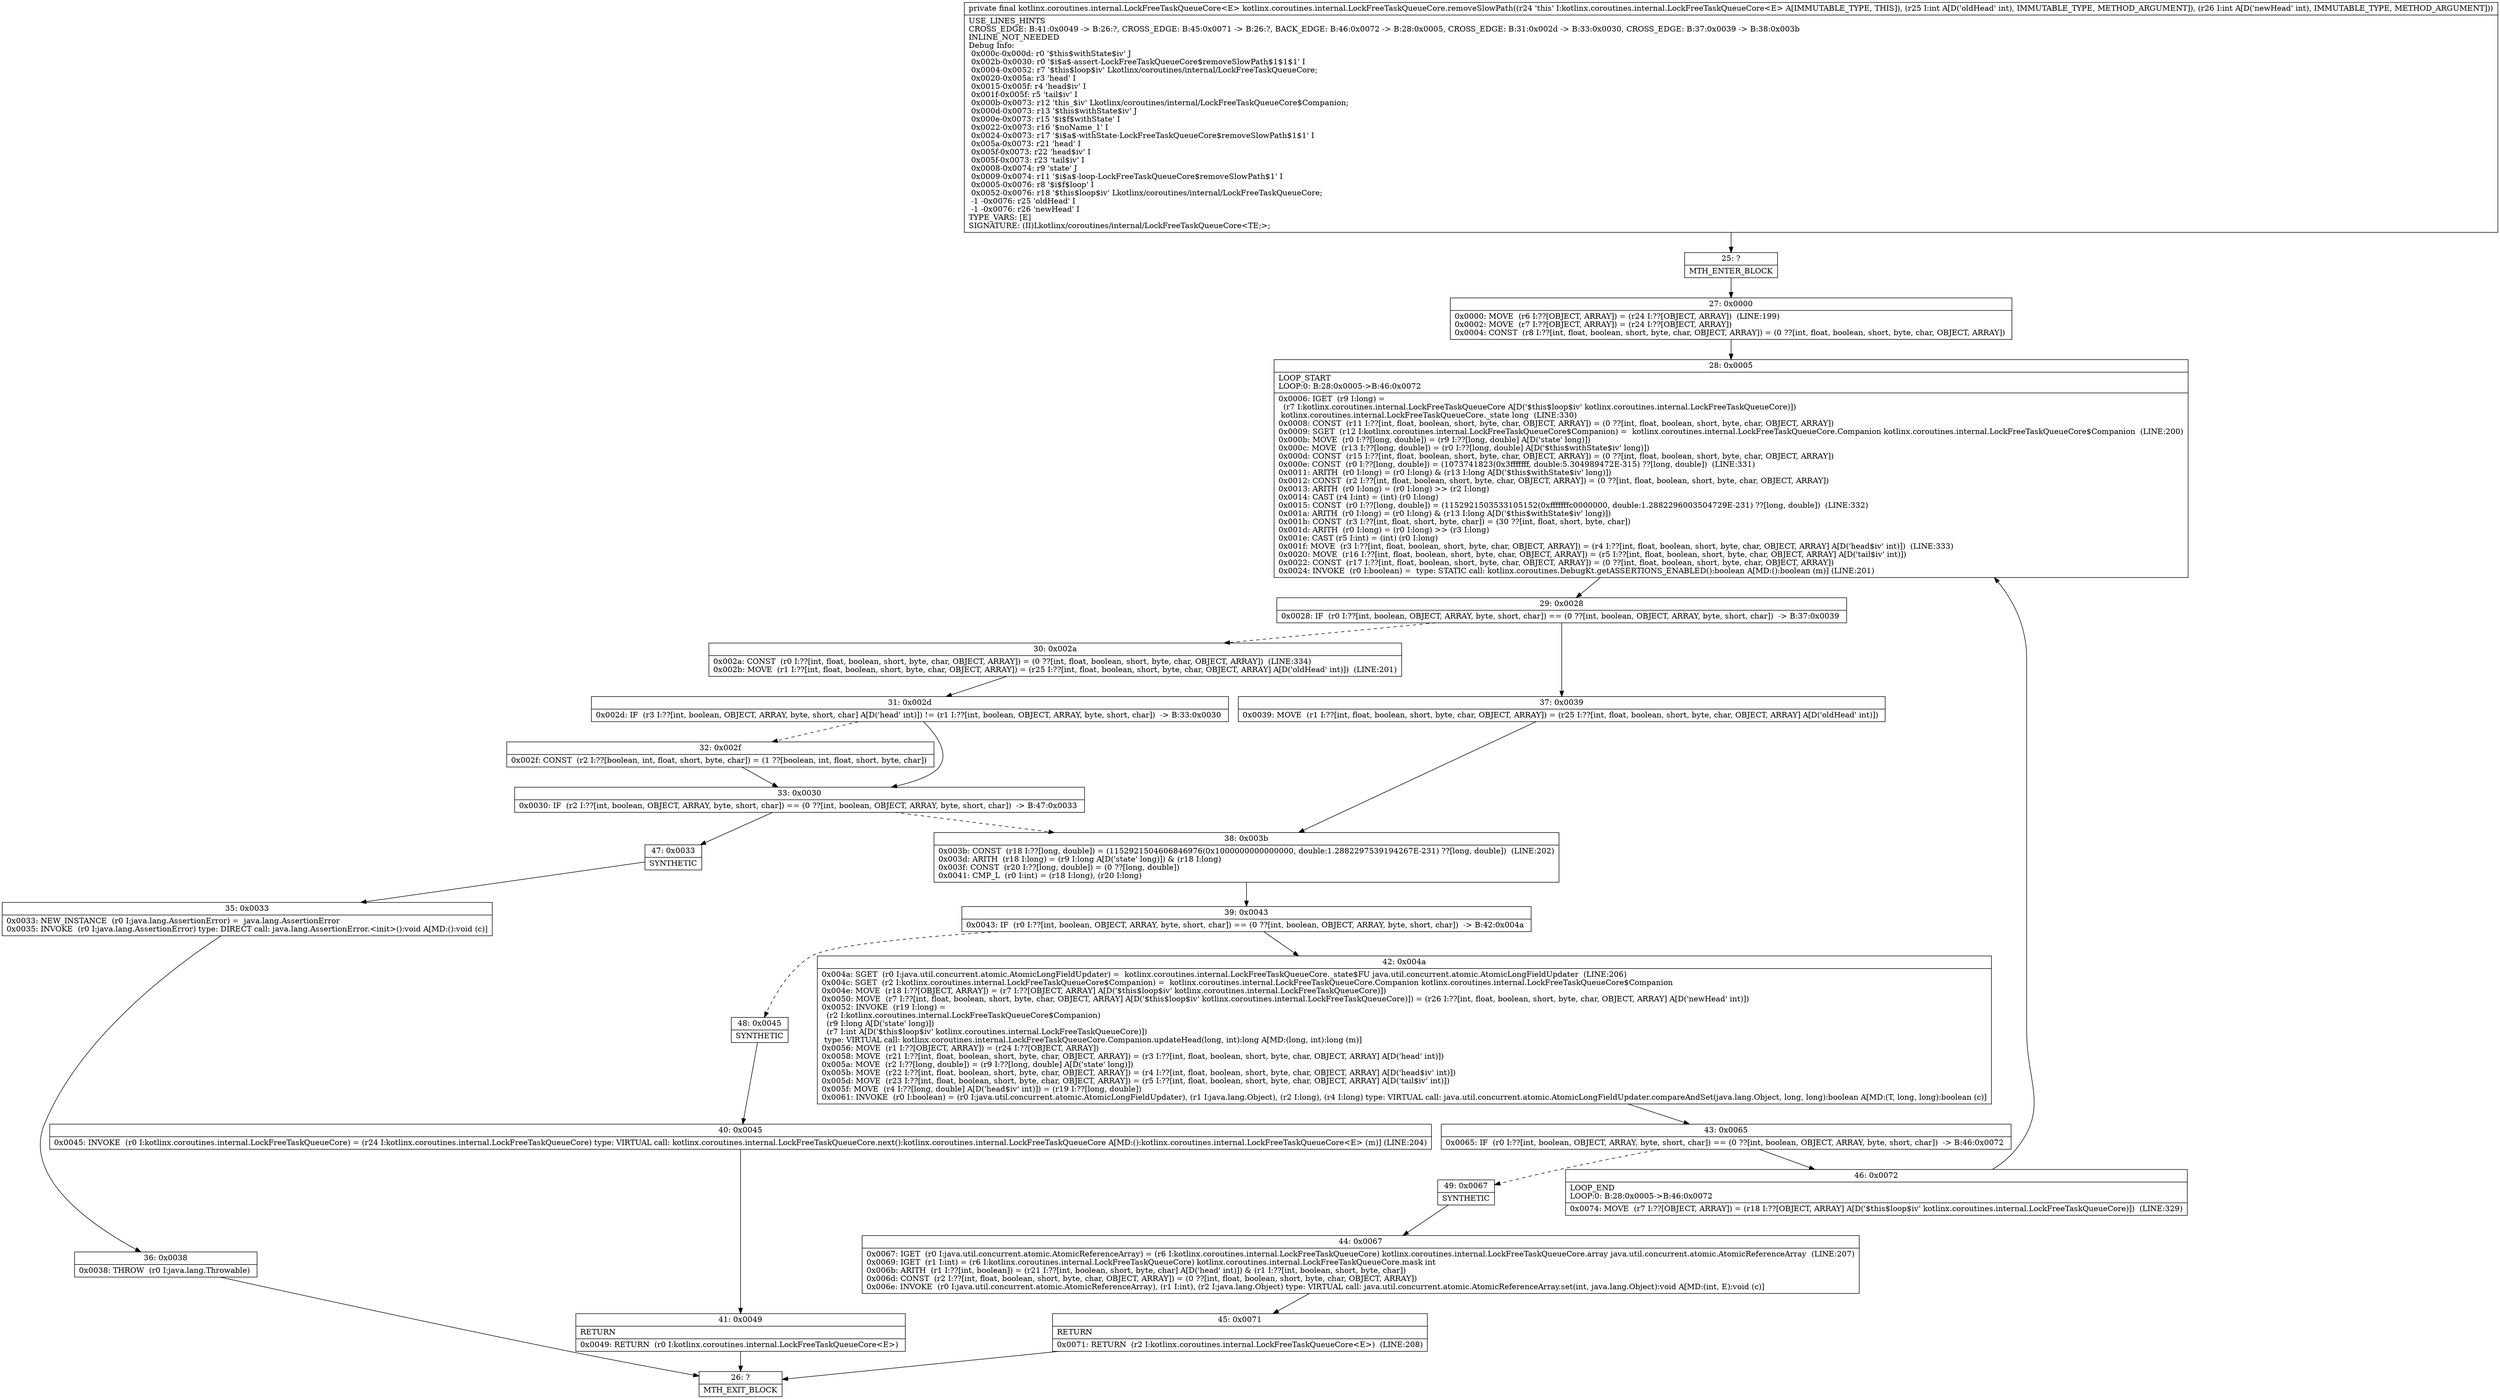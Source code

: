 digraph "CFG forkotlinx.coroutines.internal.LockFreeTaskQueueCore.removeSlowPath(II)Lkotlinx\/coroutines\/internal\/LockFreeTaskQueueCore;" {
Node_25 [shape=record,label="{25\:\ ?|MTH_ENTER_BLOCK\l}"];
Node_27 [shape=record,label="{27\:\ 0x0000|0x0000: MOVE  (r6 I:??[OBJECT, ARRAY]) = (r24 I:??[OBJECT, ARRAY])  (LINE:199)\l0x0002: MOVE  (r7 I:??[OBJECT, ARRAY]) = (r24 I:??[OBJECT, ARRAY]) \l0x0004: CONST  (r8 I:??[int, float, boolean, short, byte, char, OBJECT, ARRAY]) = (0 ??[int, float, boolean, short, byte, char, OBJECT, ARRAY]) \l}"];
Node_28 [shape=record,label="{28\:\ 0x0005|LOOP_START\lLOOP:0: B:28:0x0005\-\>B:46:0x0072\l|0x0006: IGET  (r9 I:long) = \l  (r7 I:kotlinx.coroutines.internal.LockFreeTaskQueueCore A[D('$this$loop$iv' kotlinx.coroutines.internal.LockFreeTaskQueueCore)])\l kotlinx.coroutines.internal.LockFreeTaskQueueCore._state long  (LINE:330)\l0x0008: CONST  (r11 I:??[int, float, boolean, short, byte, char, OBJECT, ARRAY]) = (0 ??[int, float, boolean, short, byte, char, OBJECT, ARRAY]) \l0x0009: SGET  (r12 I:kotlinx.coroutines.internal.LockFreeTaskQueueCore$Companion) =  kotlinx.coroutines.internal.LockFreeTaskQueueCore.Companion kotlinx.coroutines.internal.LockFreeTaskQueueCore$Companion  (LINE:200)\l0x000b: MOVE  (r0 I:??[long, double]) = (r9 I:??[long, double] A[D('state' long)]) \l0x000c: MOVE  (r13 I:??[long, double]) = (r0 I:??[long, double] A[D('$this$withState$iv' long)]) \l0x000d: CONST  (r15 I:??[int, float, boolean, short, byte, char, OBJECT, ARRAY]) = (0 ??[int, float, boolean, short, byte, char, OBJECT, ARRAY]) \l0x000e: CONST  (r0 I:??[long, double]) = (1073741823(0x3fffffff, double:5.304989472E\-315) ??[long, double])  (LINE:331)\l0x0011: ARITH  (r0 I:long) = (r0 I:long) & (r13 I:long A[D('$this$withState$iv' long)]) \l0x0012: CONST  (r2 I:??[int, float, boolean, short, byte, char, OBJECT, ARRAY]) = (0 ??[int, float, boolean, short, byte, char, OBJECT, ARRAY]) \l0x0013: ARITH  (r0 I:long) = (r0 I:long) \>\> (r2 I:long) \l0x0014: CAST (r4 I:int) = (int) (r0 I:long) \l0x0015: CONST  (r0 I:??[long, double]) = (1152921503533105152(0xfffffffc0000000, double:1.2882296003504729E\-231) ??[long, double])  (LINE:332)\l0x001a: ARITH  (r0 I:long) = (r0 I:long) & (r13 I:long A[D('$this$withState$iv' long)]) \l0x001b: CONST  (r3 I:??[int, float, short, byte, char]) = (30 ??[int, float, short, byte, char]) \l0x001d: ARITH  (r0 I:long) = (r0 I:long) \>\> (r3 I:long) \l0x001e: CAST (r5 I:int) = (int) (r0 I:long) \l0x001f: MOVE  (r3 I:??[int, float, boolean, short, byte, char, OBJECT, ARRAY]) = (r4 I:??[int, float, boolean, short, byte, char, OBJECT, ARRAY] A[D('head$iv' int)])  (LINE:333)\l0x0020: MOVE  (r16 I:??[int, float, boolean, short, byte, char, OBJECT, ARRAY]) = (r5 I:??[int, float, boolean, short, byte, char, OBJECT, ARRAY] A[D('tail$iv' int)]) \l0x0022: CONST  (r17 I:??[int, float, boolean, short, byte, char, OBJECT, ARRAY]) = (0 ??[int, float, boolean, short, byte, char, OBJECT, ARRAY]) \l0x0024: INVOKE  (r0 I:boolean) =  type: STATIC call: kotlinx.coroutines.DebugKt.getASSERTIONS_ENABLED():boolean A[MD:():boolean (m)] (LINE:201)\l}"];
Node_29 [shape=record,label="{29\:\ 0x0028|0x0028: IF  (r0 I:??[int, boolean, OBJECT, ARRAY, byte, short, char]) == (0 ??[int, boolean, OBJECT, ARRAY, byte, short, char])  \-\> B:37:0x0039 \l}"];
Node_30 [shape=record,label="{30\:\ 0x002a|0x002a: CONST  (r0 I:??[int, float, boolean, short, byte, char, OBJECT, ARRAY]) = (0 ??[int, float, boolean, short, byte, char, OBJECT, ARRAY])  (LINE:334)\l0x002b: MOVE  (r1 I:??[int, float, boolean, short, byte, char, OBJECT, ARRAY]) = (r25 I:??[int, float, boolean, short, byte, char, OBJECT, ARRAY] A[D('oldHead' int)])  (LINE:201)\l}"];
Node_31 [shape=record,label="{31\:\ 0x002d|0x002d: IF  (r3 I:??[int, boolean, OBJECT, ARRAY, byte, short, char] A[D('head' int)]) != (r1 I:??[int, boolean, OBJECT, ARRAY, byte, short, char])  \-\> B:33:0x0030 \l}"];
Node_32 [shape=record,label="{32\:\ 0x002f|0x002f: CONST  (r2 I:??[boolean, int, float, short, byte, char]) = (1 ??[boolean, int, float, short, byte, char]) \l}"];
Node_33 [shape=record,label="{33\:\ 0x0030|0x0030: IF  (r2 I:??[int, boolean, OBJECT, ARRAY, byte, short, char]) == (0 ??[int, boolean, OBJECT, ARRAY, byte, short, char])  \-\> B:47:0x0033 \l}"];
Node_38 [shape=record,label="{38\:\ 0x003b|0x003b: CONST  (r18 I:??[long, double]) = (1152921504606846976(0x1000000000000000, double:1.2882297539194267E\-231) ??[long, double])  (LINE:202)\l0x003d: ARITH  (r18 I:long) = (r9 I:long A[D('state' long)]) & (r18 I:long) \l0x003f: CONST  (r20 I:??[long, double]) = (0 ??[long, double]) \l0x0041: CMP_L  (r0 I:int) = (r18 I:long), (r20 I:long) \l}"];
Node_39 [shape=record,label="{39\:\ 0x0043|0x0043: IF  (r0 I:??[int, boolean, OBJECT, ARRAY, byte, short, char]) == (0 ??[int, boolean, OBJECT, ARRAY, byte, short, char])  \-\> B:42:0x004a \l}"];
Node_42 [shape=record,label="{42\:\ 0x004a|0x004a: SGET  (r0 I:java.util.concurrent.atomic.AtomicLongFieldUpdater) =  kotlinx.coroutines.internal.LockFreeTaskQueueCore._state$FU java.util.concurrent.atomic.AtomicLongFieldUpdater  (LINE:206)\l0x004c: SGET  (r2 I:kotlinx.coroutines.internal.LockFreeTaskQueueCore$Companion) =  kotlinx.coroutines.internal.LockFreeTaskQueueCore.Companion kotlinx.coroutines.internal.LockFreeTaskQueueCore$Companion \l0x004e: MOVE  (r18 I:??[OBJECT, ARRAY]) = (r7 I:??[OBJECT, ARRAY] A[D('$this$loop$iv' kotlinx.coroutines.internal.LockFreeTaskQueueCore)]) \l0x0050: MOVE  (r7 I:??[int, float, boolean, short, byte, char, OBJECT, ARRAY] A[D('$this$loop$iv' kotlinx.coroutines.internal.LockFreeTaskQueueCore)]) = (r26 I:??[int, float, boolean, short, byte, char, OBJECT, ARRAY] A[D('newHead' int)]) \l0x0052: INVOKE  (r19 I:long) = \l  (r2 I:kotlinx.coroutines.internal.LockFreeTaskQueueCore$Companion)\l  (r9 I:long A[D('state' long)])\l  (r7 I:int A[D('$this$loop$iv' kotlinx.coroutines.internal.LockFreeTaskQueueCore)])\l type: VIRTUAL call: kotlinx.coroutines.internal.LockFreeTaskQueueCore.Companion.updateHead(long, int):long A[MD:(long, int):long (m)]\l0x0056: MOVE  (r1 I:??[OBJECT, ARRAY]) = (r24 I:??[OBJECT, ARRAY]) \l0x0058: MOVE  (r21 I:??[int, float, boolean, short, byte, char, OBJECT, ARRAY]) = (r3 I:??[int, float, boolean, short, byte, char, OBJECT, ARRAY] A[D('head' int)]) \l0x005a: MOVE  (r2 I:??[long, double]) = (r9 I:??[long, double] A[D('state' long)]) \l0x005b: MOVE  (r22 I:??[int, float, boolean, short, byte, char, OBJECT, ARRAY]) = (r4 I:??[int, float, boolean, short, byte, char, OBJECT, ARRAY] A[D('head$iv' int)]) \l0x005d: MOVE  (r23 I:??[int, float, boolean, short, byte, char, OBJECT, ARRAY]) = (r5 I:??[int, float, boolean, short, byte, char, OBJECT, ARRAY] A[D('tail$iv' int)]) \l0x005f: MOVE  (r4 I:??[long, double] A[D('head$iv' int)]) = (r19 I:??[long, double]) \l0x0061: INVOKE  (r0 I:boolean) = (r0 I:java.util.concurrent.atomic.AtomicLongFieldUpdater), (r1 I:java.lang.Object), (r2 I:long), (r4 I:long) type: VIRTUAL call: java.util.concurrent.atomic.AtomicLongFieldUpdater.compareAndSet(java.lang.Object, long, long):boolean A[MD:(T, long, long):boolean (c)]\l}"];
Node_43 [shape=record,label="{43\:\ 0x0065|0x0065: IF  (r0 I:??[int, boolean, OBJECT, ARRAY, byte, short, char]) == (0 ??[int, boolean, OBJECT, ARRAY, byte, short, char])  \-\> B:46:0x0072 \l}"];
Node_46 [shape=record,label="{46\:\ 0x0072|LOOP_END\lLOOP:0: B:28:0x0005\-\>B:46:0x0072\l|0x0074: MOVE  (r7 I:??[OBJECT, ARRAY]) = (r18 I:??[OBJECT, ARRAY] A[D('$this$loop$iv' kotlinx.coroutines.internal.LockFreeTaskQueueCore)])  (LINE:329)\l}"];
Node_49 [shape=record,label="{49\:\ 0x0067|SYNTHETIC\l}"];
Node_44 [shape=record,label="{44\:\ 0x0067|0x0067: IGET  (r0 I:java.util.concurrent.atomic.AtomicReferenceArray) = (r6 I:kotlinx.coroutines.internal.LockFreeTaskQueueCore) kotlinx.coroutines.internal.LockFreeTaskQueueCore.array java.util.concurrent.atomic.AtomicReferenceArray  (LINE:207)\l0x0069: IGET  (r1 I:int) = (r6 I:kotlinx.coroutines.internal.LockFreeTaskQueueCore) kotlinx.coroutines.internal.LockFreeTaskQueueCore.mask int \l0x006b: ARITH  (r1 I:??[int, boolean]) = (r21 I:??[int, boolean, short, byte, char] A[D('head' int)]) & (r1 I:??[int, boolean, short, byte, char]) \l0x006d: CONST  (r2 I:??[int, float, boolean, short, byte, char, OBJECT, ARRAY]) = (0 ??[int, float, boolean, short, byte, char, OBJECT, ARRAY]) \l0x006e: INVOKE  (r0 I:java.util.concurrent.atomic.AtomicReferenceArray), (r1 I:int), (r2 I:java.lang.Object) type: VIRTUAL call: java.util.concurrent.atomic.AtomicReferenceArray.set(int, java.lang.Object):void A[MD:(int, E):void (c)]\l}"];
Node_45 [shape=record,label="{45\:\ 0x0071|RETURN\l|0x0071: RETURN  (r2 I:kotlinx.coroutines.internal.LockFreeTaskQueueCore\<E\>)  (LINE:208)\l}"];
Node_26 [shape=record,label="{26\:\ ?|MTH_EXIT_BLOCK\l}"];
Node_48 [shape=record,label="{48\:\ 0x0045|SYNTHETIC\l}"];
Node_40 [shape=record,label="{40\:\ 0x0045|0x0045: INVOKE  (r0 I:kotlinx.coroutines.internal.LockFreeTaskQueueCore) = (r24 I:kotlinx.coroutines.internal.LockFreeTaskQueueCore) type: VIRTUAL call: kotlinx.coroutines.internal.LockFreeTaskQueueCore.next():kotlinx.coroutines.internal.LockFreeTaskQueueCore A[MD:():kotlinx.coroutines.internal.LockFreeTaskQueueCore\<E\> (m)] (LINE:204)\l}"];
Node_41 [shape=record,label="{41\:\ 0x0049|RETURN\l|0x0049: RETURN  (r0 I:kotlinx.coroutines.internal.LockFreeTaskQueueCore\<E\>) \l}"];
Node_47 [shape=record,label="{47\:\ 0x0033|SYNTHETIC\l}"];
Node_35 [shape=record,label="{35\:\ 0x0033|0x0033: NEW_INSTANCE  (r0 I:java.lang.AssertionError) =  java.lang.AssertionError \l0x0035: INVOKE  (r0 I:java.lang.AssertionError) type: DIRECT call: java.lang.AssertionError.\<init\>():void A[MD:():void (c)]\l}"];
Node_36 [shape=record,label="{36\:\ 0x0038|0x0038: THROW  (r0 I:java.lang.Throwable) \l}"];
Node_37 [shape=record,label="{37\:\ 0x0039|0x0039: MOVE  (r1 I:??[int, float, boolean, short, byte, char, OBJECT, ARRAY]) = (r25 I:??[int, float, boolean, short, byte, char, OBJECT, ARRAY] A[D('oldHead' int)]) \l}"];
MethodNode[shape=record,label="{private final kotlinx.coroutines.internal.LockFreeTaskQueueCore\<E\> kotlinx.coroutines.internal.LockFreeTaskQueueCore.removeSlowPath((r24 'this' I:kotlinx.coroutines.internal.LockFreeTaskQueueCore\<E\> A[IMMUTABLE_TYPE, THIS]), (r25 I:int A[D('oldHead' int), IMMUTABLE_TYPE, METHOD_ARGUMENT]), (r26 I:int A[D('newHead' int), IMMUTABLE_TYPE, METHOD_ARGUMENT]))  | USE_LINES_HINTS\lCROSS_EDGE: B:41:0x0049 \-\> B:26:?, CROSS_EDGE: B:45:0x0071 \-\> B:26:?, BACK_EDGE: B:46:0x0072 \-\> B:28:0x0005, CROSS_EDGE: B:31:0x002d \-\> B:33:0x0030, CROSS_EDGE: B:37:0x0039 \-\> B:38:0x003b\lINLINE_NOT_NEEDED\lDebug Info:\l  0x000c\-0x000d: r0 '$this$withState$iv' J\l  0x002b\-0x0030: r0 '$i$a$\-assert\-LockFreeTaskQueueCore$removeSlowPath$1$1$1' I\l  0x0004\-0x0052: r7 '$this$loop$iv' Lkotlinx\/coroutines\/internal\/LockFreeTaskQueueCore;\l  0x0020\-0x005a: r3 'head' I\l  0x0015\-0x005f: r4 'head$iv' I\l  0x001f\-0x005f: r5 'tail$iv' I\l  0x000b\-0x0073: r12 'this_$iv' Lkotlinx\/coroutines\/internal\/LockFreeTaskQueueCore$Companion;\l  0x000d\-0x0073: r13 '$this$withState$iv' J\l  0x000e\-0x0073: r15 '$i$f$withState' I\l  0x0022\-0x0073: r16 '$noName_1' I\l  0x0024\-0x0073: r17 '$i$a$\-withState\-LockFreeTaskQueueCore$removeSlowPath$1$1' I\l  0x005a\-0x0073: r21 'head' I\l  0x005f\-0x0073: r22 'head$iv' I\l  0x005f\-0x0073: r23 'tail$iv' I\l  0x0008\-0x0074: r9 'state' J\l  0x0009\-0x0074: r11 '$i$a$\-loop\-LockFreeTaskQueueCore$removeSlowPath$1' I\l  0x0005\-0x0076: r8 '$i$f$loop' I\l  0x0052\-0x0076: r18 '$this$loop$iv' Lkotlinx\/coroutines\/internal\/LockFreeTaskQueueCore;\l  \-1 \-0x0076: r25 'oldHead' I\l  \-1 \-0x0076: r26 'newHead' I\lTYPE_VARS: [E]\lSIGNATURE: (II)Lkotlinx\/coroutines\/internal\/LockFreeTaskQueueCore\<TE;\>;\l}"];
MethodNode -> Node_25;Node_25 -> Node_27;
Node_27 -> Node_28;
Node_28 -> Node_29;
Node_29 -> Node_30[style=dashed];
Node_29 -> Node_37;
Node_30 -> Node_31;
Node_31 -> Node_32[style=dashed];
Node_31 -> Node_33;
Node_32 -> Node_33;
Node_33 -> Node_38[style=dashed];
Node_33 -> Node_47;
Node_38 -> Node_39;
Node_39 -> Node_42;
Node_39 -> Node_48[style=dashed];
Node_42 -> Node_43;
Node_43 -> Node_46;
Node_43 -> Node_49[style=dashed];
Node_46 -> Node_28;
Node_49 -> Node_44;
Node_44 -> Node_45;
Node_45 -> Node_26;
Node_48 -> Node_40;
Node_40 -> Node_41;
Node_41 -> Node_26;
Node_47 -> Node_35;
Node_35 -> Node_36;
Node_36 -> Node_26;
Node_37 -> Node_38;
}

